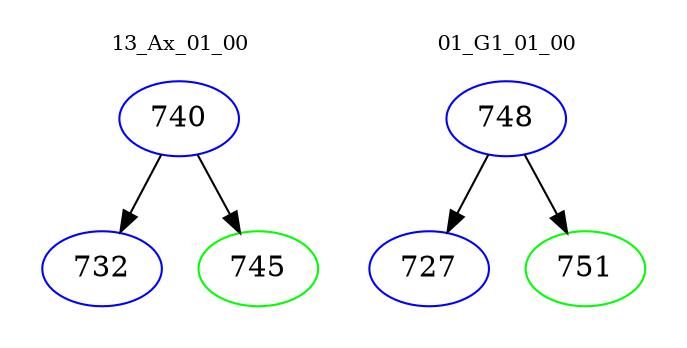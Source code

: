 digraph{
subgraph cluster_0 {
color = white
label = "13_Ax_01_00";
fontsize=10;
T0_740 [label="740", color="blue"]
T0_740 -> T0_732 [color="black"]
T0_732 [label="732", color="blue"]
T0_740 -> T0_745 [color="black"]
T0_745 [label="745", color="green"]
}
subgraph cluster_1 {
color = white
label = "01_G1_01_00";
fontsize=10;
T1_748 [label="748", color="blue"]
T1_748 -> T1_727 [color="black"]
T1_727 [label="727", color="blue"]
T1_748 -> T1_751 [color="black"]
T1_751 [label="751", color="green"]
}
}
